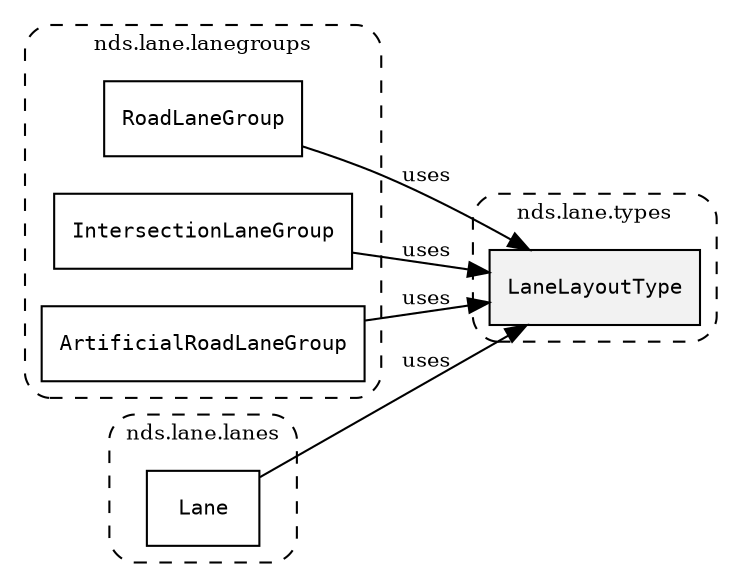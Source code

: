 /**
 * This dot file creates symbol collaboration diagram for LaneLayoutType.
 */
digraph ZSERIO
{
    node [shape=box, fontsize=10];
    rankdir="LR";
    fontsize=10;
    tooltip="LaneLayoutType collaboration diagram";

    subgraph "cluster_nds.lane.types"
    {
        style="dashed, rounded";
        label="nds.lane.types";
        tooltip="Package nds.lane.types";
        href="../../../content/packages/nds.lane.types.html#Package-nds-lane-types";
        target="_parent";

        "LaneLayoutType" [style="filled", fillcolor="#0000000D", target="_parent", label=<<font face="monospace"><table align="center" border="0" cellspacing="0" cellpadding="0"><tr><td href="../../../content/packages/nds.lane.types.html#Enum-LaneLayoutType" title="Enum defined in nds.lane.types">LaneLayoutType</td></tr></table></font>>];
    }

    subgraph "cluster_nds.lane.lanegroups"
    {
        style="dashed, rounded";
        label="nds.lane.lanegroups";
        tooltip="Package nds.lane.lanegroups";
        href="../../../content/packages/nds.lane.lanegroups.html#Package-nds-lane-lanegroups";
        target="_parent";

        "RoadLaneGroup" [target="_parent", label=<<font face="monospace"><table align="center" border="0" cellspacing="0" cellpadding="0"><tr><td href="../../../content/packages/nds.lane.lanegroups.html#Structure-RoadLaneGroup" title="Structure defined in nds.lane.lanegroups">RoadLaneGroup</td></tr></table></font>>];
        "IntersectionLaneGroup" [target="_parent", label=<<font face="monospace"><table align="center" border="0" cellspacing="0" cellpadding="0"><tr><td href="../../../content/packages/nds.lane.lanegroups.html#Structure-IntersectionLaneGroup" title="Structure defined in nds.lane.lanegroups">IntersectionLaneGroup</td></tr></table></font>>];
        "ArtificialRoadLaneGroup" [target="_parent", label=<<font face="monospace"><table align="center" border="0" cellspacing="0" cellpadding="0"><tr><td href="../../../content/packages/nds.lane.lanegroups.html#Structure-ArtificialRoadLaneGroup" title="Structure defined in nds.lane.lanegroups">ArtificialRoadLaneGroup</td></tr></table></font>>];
    }

    subgraph "cluster_nds.lane.lanes"
    {
        style="dashed, rounded";
        label="nds.lane.lanes";
        tooltip="Package nds.lane.lanes";
        href="../../../content/packages/nds.lane.lanes.html#Package-nds-lane-lanes";
        target="_parent";

        "Lane" [target="_parent", label=<<font face="monospace"><table align="center" border="0" cellspacing="0" cellpadding="0"><tr><td href="../../../content/packages/nds.lane.lanes.html#Structure-Lane" title="Structure defined in nds.lane.lanes">Lane</td></tr></table></font>>];
    }

    "RoadLaneGroup" -> "LaneLayoutType" [label="uses", fontsize=10];
    "IntersectionLaneGroup" -> "LaneLayoutType" [label="uses", fontsize=10];
    "ArtificialRoadLaneGroup" -> "LaneLayoutType" [label="uses", fontsize=10];
    "Lane" -> "LaneLayoutType" [label="uses", fontsize=10];
}
